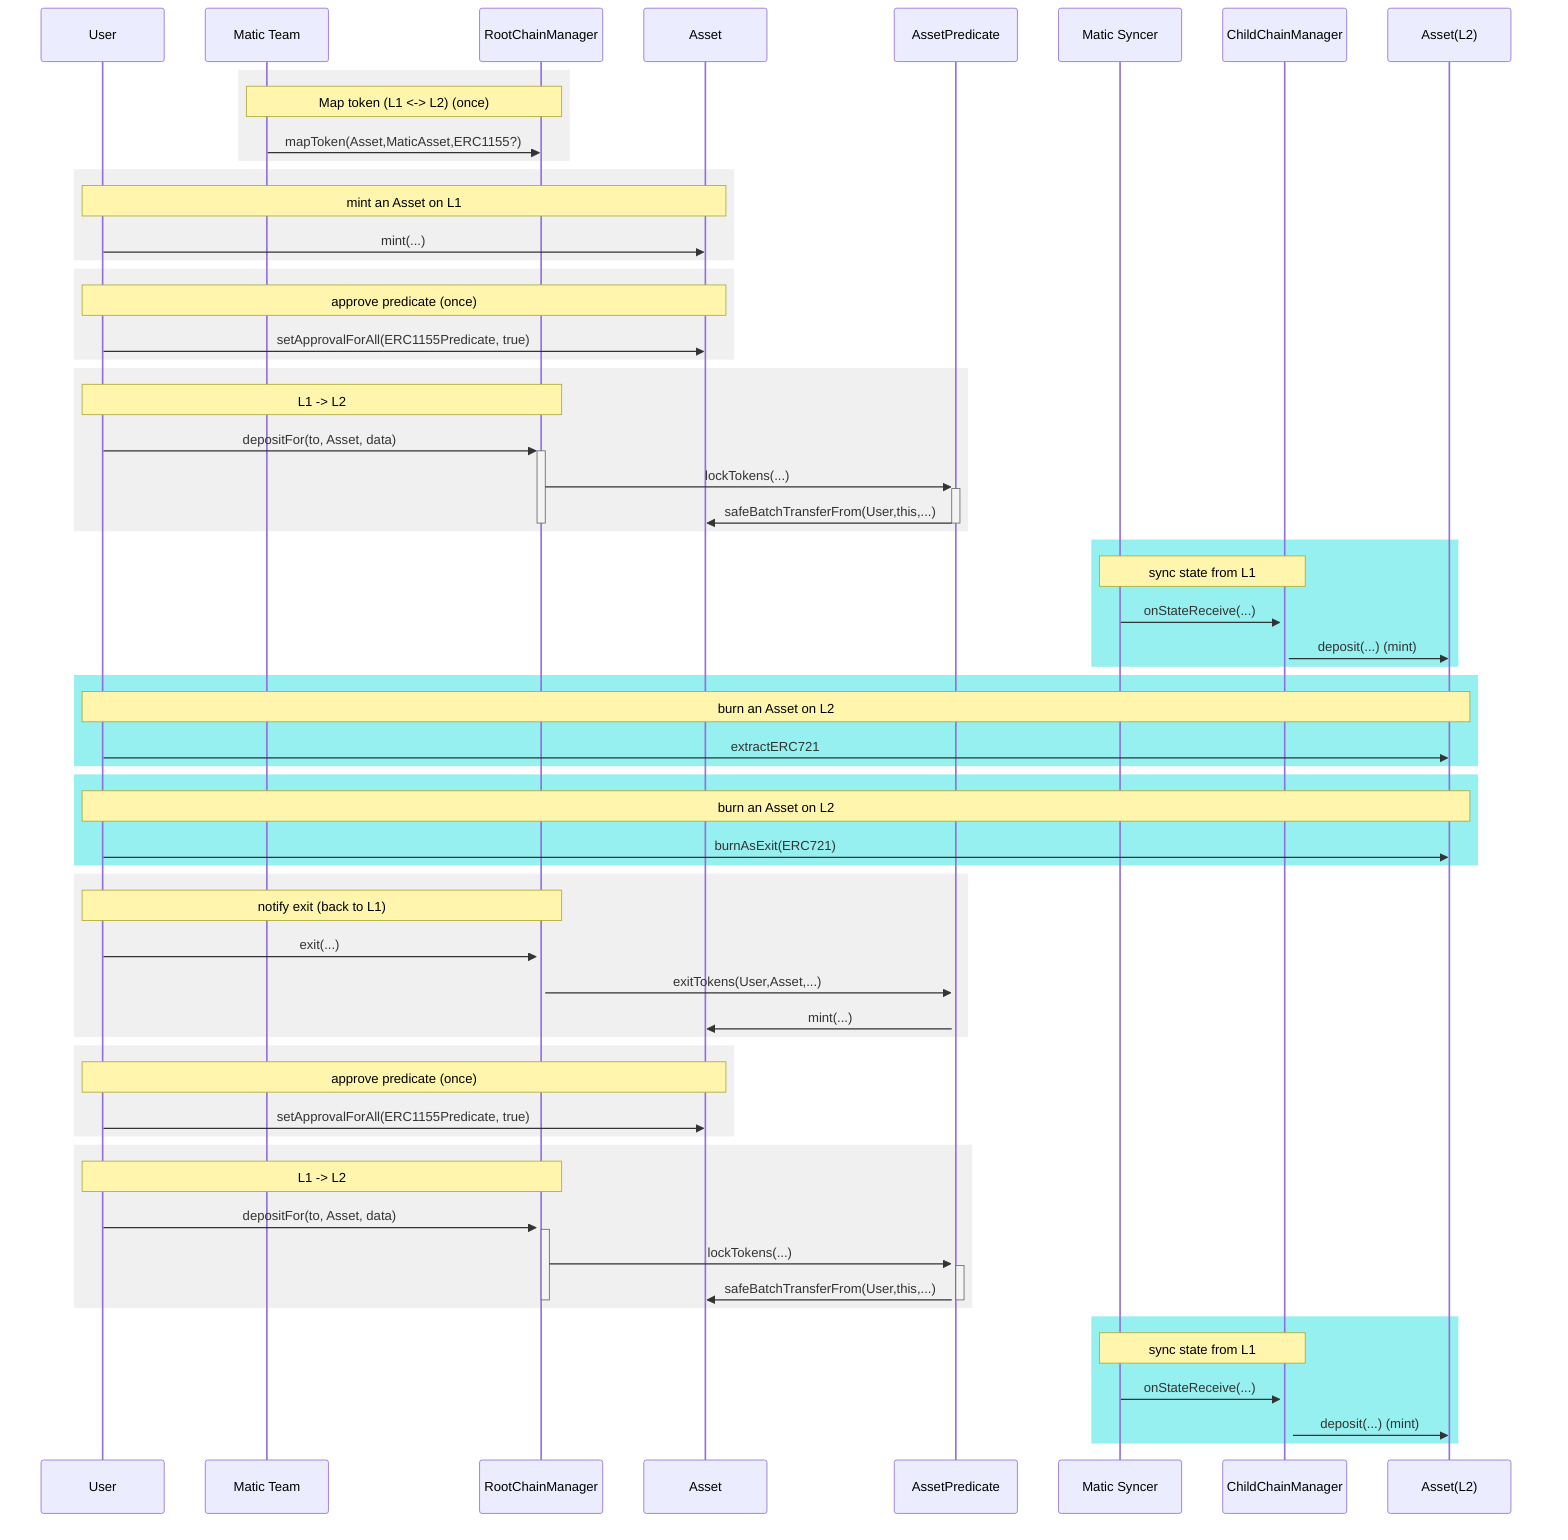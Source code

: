 sequenceDiagram
    participant User
    rect rgb(240, 240, 240)
        Note over Matic Team,RootChainManager: Map token (L1 <-> L2) (once)
        Matic Team->>RootChainManager:mapToken(Asset,MaticAsset,ERC1155?)
    end
    rect rgb(240, 240, 240)
        Note over User,Asset: mint an Asset on L1
        User->>Asset:mint(...)
    end
    rect rgb(240, 240, 240)
        Note over User,Asset: approve predicate (once)
        User->>Asset:setApprovalForAll(ERC1155Predicate, true)
    end
    rect rgb(240, 240, 240)
        Note over User,RootChainManager: L1 -> L2
        User->>+RootChainManager:depositFor(to, Asset, data)
        RootChainManager->>+AssetPredicate: lockTokens(...)
        AssetPredicate->>-Asset:safeBatchTransferFrom(User,this,...)
        deactivate RootChainManager
    end
    rect rgb(150, 240, 240)
        Note over Matic Syncer,ChildChainManager: sync state from L1
        Matic Syncer->>+ChildChainManager:onStateReceive(...)
        ChildChainManager->>Asset(L2): deposit(...) (mint)
    end
    rect rgb(150, 240, 240)
        Note over User,Asset(L2): burn an Asset on L2
        User->>Asset(L2):extractERC721
    end
    rect rgb(150, 240, 240)
        Note over User,Asset(L2): burn an Asset on L2
        User->>Asset(L2):burnAsExit(ERC721)
    end
     rect rgb(240, 240, 240)
        Note over User,RootChainManager: notify exit (back to L1)
        User->>+RootChainManager:exit(...)
        RootChainManager->>+AssetPredicate: exitTokens(User,Asset,...)
        AssetPredicate->>Asset: mint(...)
    end
    rect rgb(240, 240, 240)
        Note over User,Asset: approve predicate (once)
        User->>Asset:setApprovalForAll(ERC1155Predicate, true)
    end
    rect rgb(240, 240, 240)
        Note over User,RootChainManager: L1 -> L2
        User->>+RootChainManager:depositFor(to, Asset, data)
        RootChainManager->>+AssetPredicate: lockTokens(...)
        AssetPredicate->>-Asset:safeBatchTransferFrom(User,this,...)
        deactivate RootChainManager
    end
    rect rgb(150, 240, 240)
        Note over Matic Syncer,ChildChainManager: sync state from L1
        Matic Syncer->>+ChildChainManager:onStateReceive(...)
        ChildChainManager->>Asset(L2): deposit(...) (mint)
    end
